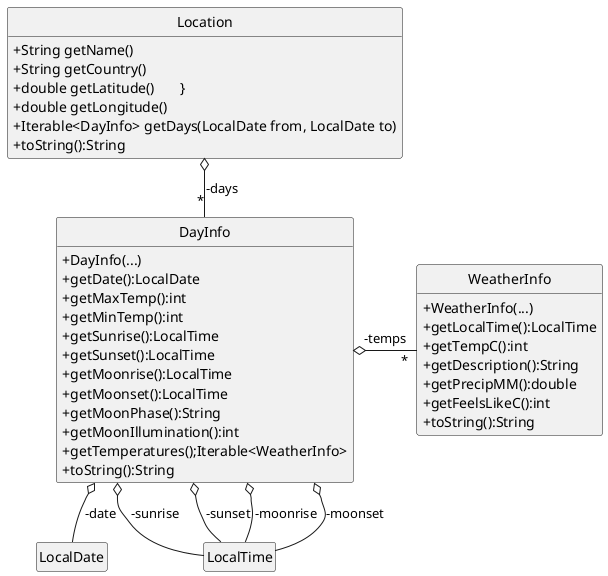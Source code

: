 @startuml

skinparam nodesep 20
skinparam ranksep 40
skinparam classAttributeIconSize 0
hide empty members
hide circle

'$DayInfo
class DayInfo{
 +DayInfo(...)
 +getDate():LocalDate
 +getMaxTemp():int
 +getMinTemp():int
 +getSunrise():LocalTime
 +getSunset():LocalTime
 +getMoonrise():LocalTime
 +getMoonset():LocalTime
 +getMoonPhase():String
 +getMoonIllumination():int
 +getTemperatures();Iterable<WeatherInfo>
 +toString():String
}
DayInfo o-- LocalDate : -date
DayInfo o-- LocalTime : -sunrise
DayInfo o-- LocalTime : -sunset
DayInfo o-- LocalTime : -moonrise
DayInfo o-- LocalTime : -moonset
DayInfo o-  WeatherInfo  : -temps "   *"
'\$

'$Location
class Location{
    +String getName()
    +String getCountry()
    +double getLatitude()       }
    +double getLongitude()
    +Iterable<DayInfo> getDays(LocalDate from, LocalDate to)
    +toString():String

}
Location o-- "*"  DayInfo : -days
'\$


'$WeatherInfo
class WeatherInfo{
 +WeatherInfo(...)
 +getLocalTime():LocalTime
 +getTempC():int
 +getDescription():String
 +getPrecipMM():double
 +getFeelsLikeC():int
 +toString():String
}
'\$
@enduml
